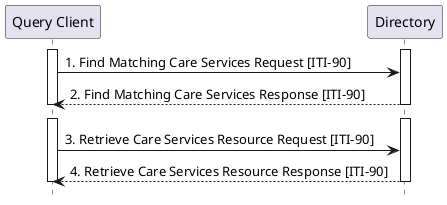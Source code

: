 @startuml ITI-90-seq
hide footbox
participant "Query Client" as Client
participant "Directory" as Server
activate Client
activate Server
Client -> Server : 1. Find Matching Care Services Request [ITI-90]
Server --> Client : 2. Find Matching Care Services Response [ITI-90]
deactivate Client
deactivate Server

Client -[hidden]> Server
activate Client
activate Server
Client -> Server : 3. Retrieve Care Services Resource Request [ITI-90]
Server --> Client : 4. Retrieve Care Services Resource Response [ITI-90]
deactivate Client
deactivate Server
@enduml
